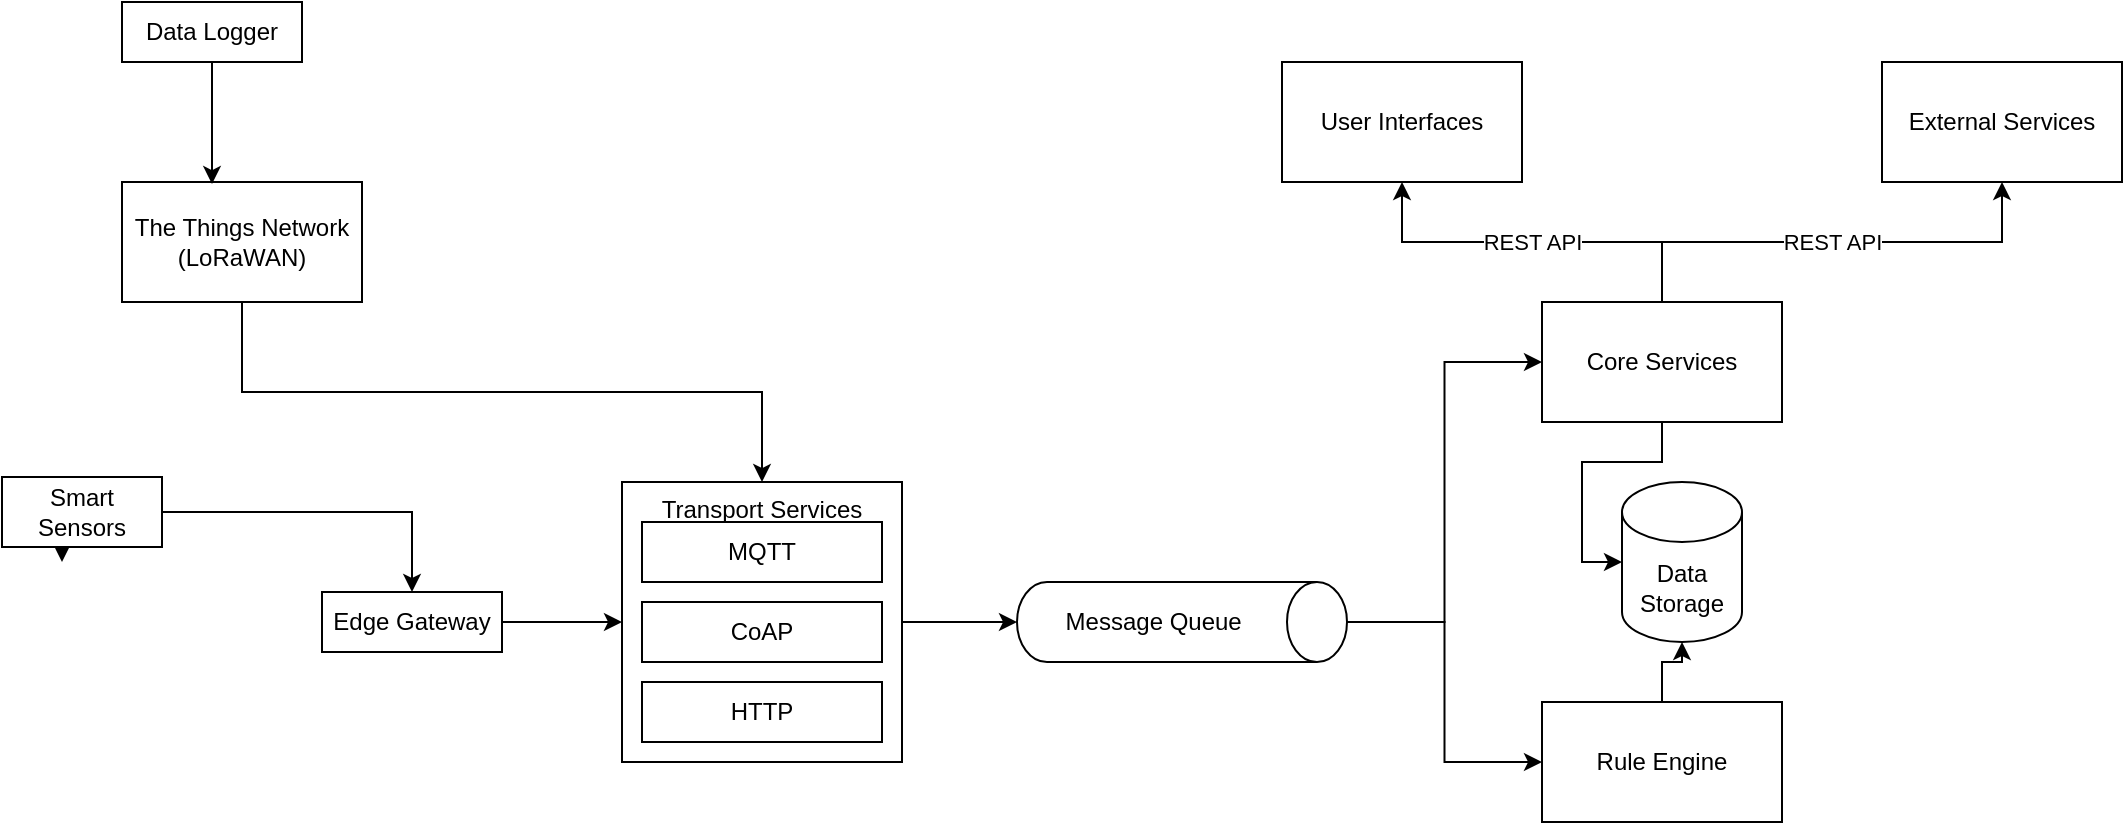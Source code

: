 <mxfile version="14.9.2" type="github">
  <diagram id="1pgFqk30Ii29UOg_QAwz" name="Page-1">
    <mxGraphModel dx="1382" dy="764" grid="1" gridSize="10" guides="1" tooltips="1" connect="1" arrows="1" fold="1" page="1" pageScale="1" pageWidth="850" pageHeight="1100" math="0" shadow="0">
      <root>
        <mxCell id="0" />
        <mxCell id="1" parent="0" />
        <mxCell id="emAAfmEKNeKGw9AN2HSt-20" style="edgeStyle=orthogonalEdgeStyle;rounded=0;orthogonalLoop=1;jettySize=auto;html=1;exitX=1;exitY=0.5;exitDx=0;exitDy=0;entryX=0.5;entryY=1;entryDx=0;entryDy=0;entryPerimeter=0;" edge="1" parent="1" source="emAAfmEKNeKGw9AN2HSt-1" target="emAAfmEKNeKGw9AN2HSt-2">
          <mxGeometry relative="1" as="geometry" />
        </mxCell>
        <mxCell id="emAAfmEKNeKGw9AN2HSt-1" value="Transport Services" style="rounded=0;whiteSpace=wrap;html=1;verticalAlign=top;" vertex="1" parent="1">
          <mxGeometry x="370" y="290" width="140" height="140" as="geometry" />
        </mxCell>
        <mxCell id="emAAfmEKNeKGw9AN2HSt-25" style="edgeStyle=orthogonalEdgeStyle;rounded=0;orthogonalLoop=1;jettySize=auto;html=1;exitX=0.5;exitY=0;exitDx=0;exitDy=0;exitPerimeter=0;entryX=0;entryY=0.5;entryDx=0;entryDy=0;" edge="1" parent="1" source="emAAfmEKNeKGw9AN2HSt-2" target="emAAfmEKNeKGw9AN2HSt-4">
          <mxGeometry relative="1" as="geometry">
            <mxPoint x="732.5" y="390" as="sourcePoint" />
          </mxGeometry>
        </mxCell>
        <mxCell id="emAAfmEKNeKGw9AN2HSt-26" style="edgeStyle=orthogonalEdgeStyle;rounded=0;orthogonalLoop=1;jettySize=auto;html=1;exitX=0.5;exitY=0;exitDx=0;exitDy=0;exitPerimeter=0;entryX=0;entryY=0.5;entryDx=0;entryDy=0;" edge="1" parent="1" source="emAAfmEKNeKGw9AN2HSt-2" target="emAAfmEKNeKGw9AN2HSt-3">
          <mxGeometry relative="1" as="geometry">
            <mxPoint x="732.5" y="390" as="sourcePoint" />
          </mxGeometry>
        </mxCell>
        <mxCell id="emAAfmEKNeKGw9AN2HSt-2" value="Message Queue&amp;nbsp;" style="shape=cylinder3;whiteSpace=wrap;html=1;boundedLbl=1;backgroundOutline=1;size=15;rotation=90;verticalAlign=middle;horizontal=0;" vertex="1" parent="1">
          <mxGeometry x="630" y="277.5" width="40" height="165" as="geometry" />
        </mxCell>
        <mxCell id="emAAfmEKNeKGw9AN2HSt-24" style="edgeStyle=orthogonalEdgeStyle;rounded=0;orthogonalLoop=1;jettySize=auto;html=1;exitX=0.5;exitY=0;exitDx=0;exitDy=0;" edge="1" parent="1" source="emAAfmEKNeKGw9AN2HSt-3" target="emAAfmEKNeKGw9AN2HSt-5">
          <mxGeometry relative="1" as="geometry" />
        </mxCell>
        <mxCell id="emAAfmEKNeKGw9AN2HSt-3" value="Rule Engine" style="rounded=0;whiteSpace=wrap;html=1;" vertex="1" parent="1">
          <mxGeometry x="830" y="400" width="120" height="60" as="geometry" />
        </mxCell>
        <mxCell id="emAAfmEKNeKGw9AN2HSt-21" value="REST API" style="edgeStyle=orthogonalEdgeStyle;rounded=0;orthogonalLoop=1;jettySize=auto;html=1;exitX=0.5;exitY=0;exitDx=0;exitDy=0;entryX=0.5;entryY=1;entryDx=0;entryDy=0;" edge="1" parent="1" source="emAAfmEKNeKGw9AN2HSt-4" target="emAAfmEKNeKGw9AN2HSt-8">
          <mxGeometry relative="1" as="geometry" />
        </mxCell>
        <mxCell id="emAAfmEKNeKGw9AN2HSt-22" value="REST API" style="edgeStyle=orthogonalEdgeStyle;rounded=0;orthogonalLoop=1;jettySize=auto;html=1;exitX=0.5;exitY=0;exitDx=0;exitDy=0;entryX=0.5;entryY=1;entryDx=0;entryDy=0;" edge="1" parent="1" source="emAAfmEKNeKGw9AN2HSt-4" target="emAAfmEKNeKGw9AN2HSt-9">
          <mxGeometry relative="1" as="geometry" />
        </mxCell>
        <mxCell id="emAAfmEKNeKGw9AN2HSt-23" style="edgeStyle=orthogonalEdgeStyle;rounded=0;orthogonalLoop=1;jettySize=auto;html=1;exitX=0.5;exitY=1;exitDx=0;exitDy=0;entryX=0;entryY=0.5;entryDx=0;entryDy=0;entryPerimeter=0;" edge="1" parent="1" source="emAAfmEKNeKGw9AN2HSt-4" target="emAAfmEKNeKGw9AN2HSt-5">
          <mxGeometry relative="1" as="geometry" />
        </mxCell>
        <mxCell id="emAAfmEKNeKGw9AN2HSt-4" value="Core Services" style="rounded=0;whiteSpace=wrap;html=1;" vertex="1" parent="1">
          <mxGeometry x="830" y="200" width="120" height="60" as="geometry" />
        </mxCell>
        <mxCell id="emAAfmEKNeKGw9AN2HSt-5" value="Data Storage" style="shape=cylinder3;whiteSpace=wrap;html=1;boundedLbl=1;backgroundOutline=1;size=15;verticalAlign=middle;" vertex="1" parent="1">
          <mxGeometry x="870" y="290" width="60" height="80" as="geometry" />
        </mxCell>
        <mxCell id="emAAfmEKNeKGw9AN2HSt-8" value="User Interfaces" style="rounded=0;whiteSpace=wrap;html=1;verticalAlign=middle;" vertex="1" parent="1">
          <mxGeometry x="700" y="80" width="120" height="60" as="geometry" />
        </mxCell>
        <mxCell id="emAAfmEKNeKGw9AN2HSt-9" value="External Services" style="rounded=0;whiteSpace=wrap;html=1;verticalAlign=middle;" vertex="1" parent="1">
          <mxGeometry x="1000" y="80" width="120" height="60" as="geometry" />
        </mxCell>
        <mxCell id="emAAfmEKNeKGw9AN2HSt-15" style="edgeStyle=orthogonalEdgeStyle;rounded=0;orthogonalLoop=1;jettySize=auto;html=1;exitX=0.5;exitY=1;exitDx=0;exitDy=0;" edge="1" parent="1" source="emAAfmEKNeKGw9AN2HSt-10" target="emAAfmEKNeKGw9AN2HSt-1">
          <mxGeometry relative="1" as="geometry" />
        </mxCell>
        <mxCell id="emAAfmEKNeKGw9AN2HSt-10" value="The Things Network (LoRaWAN)" style="rounded=0;whiteSpace=wrap;html=1;verticalAlign=middle;" vertex="1" parent="1">
          <mxGeometry x="120" y="140" width="120" height="60" as="geometry" />
        </mxCell>
        <mxCell id="emAAfmEKNeKGw9AN2HSt-19" style="edgeStyle=orthogonalEdgeStyle;rounded=0;orthogonalLoop=1;jettySize=auto;html=1;exitX=1;exitY=0.5;exitDx=0;exitDy=0;" edge="1" parent="1" source="emAAfmEKNeKGw9AN2HSt-11" target="emAAfmEKNeKGw9AN2HSt-1">
          <mxGeometry relative="1" as="geometry" />
        </mxCell>
        <mxCell id="emAAfmEKNeKGw9AN2HSt-11" value="Edge Gateway" style="rounded=0;whiteSpace=wrap;html=1;verticalAlign=middle;" vertex="1" parent="1">
          <mxGeometry x="220" y="345" width="90" height="30" as="geometry" />
        </mxCell>
        <mxCell id="emAAfmEKNeKGw9AN2HSt-14" style="edgeStyle=orthogonalEdgeStyle;rounded=0;orthogonalLoop=1;jettySize=auto;html=1;entryX=0.375;entryY=0.017;entryDx=0;entryDy=0;entryPerimeter=0;" edge="1" parent="1" source="emAAfmEKNeKGw9AN2HSt-12" target="emAAfmEKNeKGw9AN2HSt-10">
          <mxGeometry relative="1" as="geometry" />
        </mxCell>
        <mxCell id="emAAfmEKNeKGw9AN2HSt-12" value="Data Logger" style="rounded=0;whiteSpace=wrap;html=1;verticalAlign=middle;" vertex="1" parent="1">
          <mxGeometry x="120" y="50" width="90" height="30" as="geometry" />
        </mxCell>
        <mxCell id="emAAfmEKNeKGw9AN2HSt-17" style="edgeStyle=orthogonalEdgeStyle;rounded=0;orthogonalLoop=1;jettySize=auto;html=1;exitX=1;exitY=0.5;exitDx=0;exitDy=0;" edge="1" parent="1" source="emAAfmEKNeKGw9AN2HSt-16" target="emAAfmEKNeKGw9AN2HSt-11">
          <mxGeometry relative="1" as="geometry" />
        </mxCell>
        <mxCell id="emAAfmEKNeKGw9AN2HSt-18" style="edgeStyle=orthogonalEdgeStyle;rounded=0;orthogonalLoop=1;jettySize=auto;html=1;exitX=0.5;exitY=1;exitDx=0;exitDy=0;" edge="1" parent="1" source="emAAfmEKNeKGw9AN2HSt-16">
          <mxGeometry relative="1" as="geometry">
            <mxPoint x="90" y="330" as="targetPoint" />
          </mxGeometry>
        </mxCell>
        <mxCell id="emAAfmEKNeKGw9AN2HSt-16" value="Smart Sensors" style="rounded=0;whiteSpace=wrap;html=1;verticalAlign=middle;" vertex="1" parent="1">
          <mxGeometry x="60" y="287.5" width="80" height="35" as="geometry" />
        </mxCell>
        <mxCell id="emAAfmEKNeKGw9AN2HSt-27" value="HTTP" style="rounded=0;whiteSpace=wrap;html=1;verticalAlign=middle;" vertex="1" parent="1">
          <mxGeometry x="380" y="390" width="120" height="30" as="geometry" />
        </mxCell>
        <mxCell id="emAAfmEKNeKGw9AN2HSt-29" value="CoAP" style="rounded=0;whiteSpace=wrap;html=1;verticalAlign=middle;" vertex="1" parent="1">
          <mxGeometry x="380" y="350" width="120" height="30" as="geometry" />
        </mxCell>
        <mxCell id="emAAfmEKNeKGw9AN2HSt-30" value="MQTT" style="rounded=0;whiteSpace=wrap;html=1;verticalAlign=middle;" vertex="1" parent="1">
          <mxGeometry x="380" y="310" width="120" height="30" as="geometry" />
        </mxCell>
      </root>
    </mxGraphModel>
  </diagram>
</mxfile>
